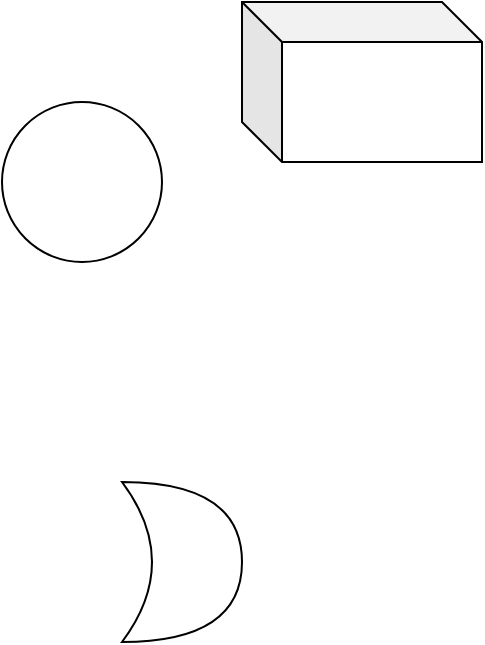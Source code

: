 <mxfile version="16.5.6" type="github">
  <diagram id="T5WDhGsxp12WXhNhWDJb" name="Page-1">
    <mxGraphModel dx="1422" dy="762" grid="1" gridSize="10" guides="1" tooltips="1" connect="1" arrows="1" fold="1" page="1" pageScale="1" pageWidth="827" pageHeight="1169" math="0" shadow="0">
      <root>
        <mxCell id="0" />
        <mxCell id="1" parent="0" />
        <mxCell id="yaH57pjPyUkH-_hy6RwG-1" value="" style="ellipse;whiteSpace=wrap;html=1;aspect=fixed;" parent="1" vertex="1">
          <mxGeometry x="160" y="200" width="80" height="80" as="geometry" />
        </mxCell>
        <mxCell id="yaH57pjPyUkH-_hy6RwG-2" value="" style="shape=cube;whiteSpace=wrap;html=1;boundedLbl=1;backgroundOutline=1;darkOpacity=0.05;darkOpacity2=0.1;" parent="1" vertex="1">
          <mxGeometry x="280" y="150" width="120" height="80" as="geometry" />
        </mxCell>
        <mxCell id="rDWzin5cjRrbRIHu7qon-1" value="" style="shape=xor;whiteSpace=wrap;html=1;" vertex="1" parent="1">
          <mxGeometry x="220" y="390" width="60" height="80" as="geometry" />
        </mxCell>
      </root>
    </mxGraphModel>
  </diagram>
</mxfile>
